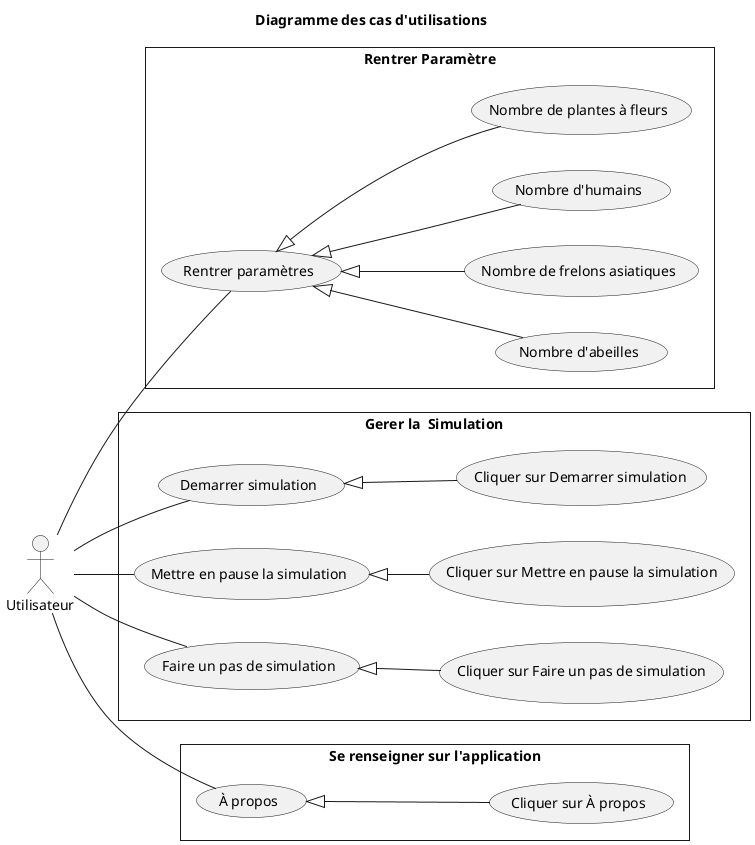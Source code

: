 

@startuml DCU
left to right direction
skinparam style strictuml
skinparam packageStyle rect
skinparam defaultfontname Verdana
actor Utilisateur as U
title "Diagramme des cas d'utilisations"

rectangle "Rentrer Paramètre" {
(Rentrer paramètres) as rp 
(Nombre d'abeilles) as nb
(Nombre de frelons asiatiques) as na
(Nombre d'humains) as h
(Nombre de plantes à fleurs) as fp
U -- rp
rp <|--nb
rp <|--na
rp <|--h
rp <|--fp
}

rectangle "Gerer la  Simulation" {
(Demarrer simulation) as ds 
(Mettre en pause la simulation) as mp
(Faire un pas de simulation) as fps
(Cliquer sur Demarrer simulation) as cds
(Cliquer sur Mettre en pause la simulation) as cmp
(Cliquer sur Faire un pas de simulation) as cfps

U -- ds
U -- mp
U -- fps
ds <|--cds
mp <|-- cmp
fps <|--cfps

}

rectangle "Se renseigner sur l'application" {

    (À propos) as ap
    (Cliquer sur À propos) as cap

    U -- ap
    ap <|-- cap

}
@enduml